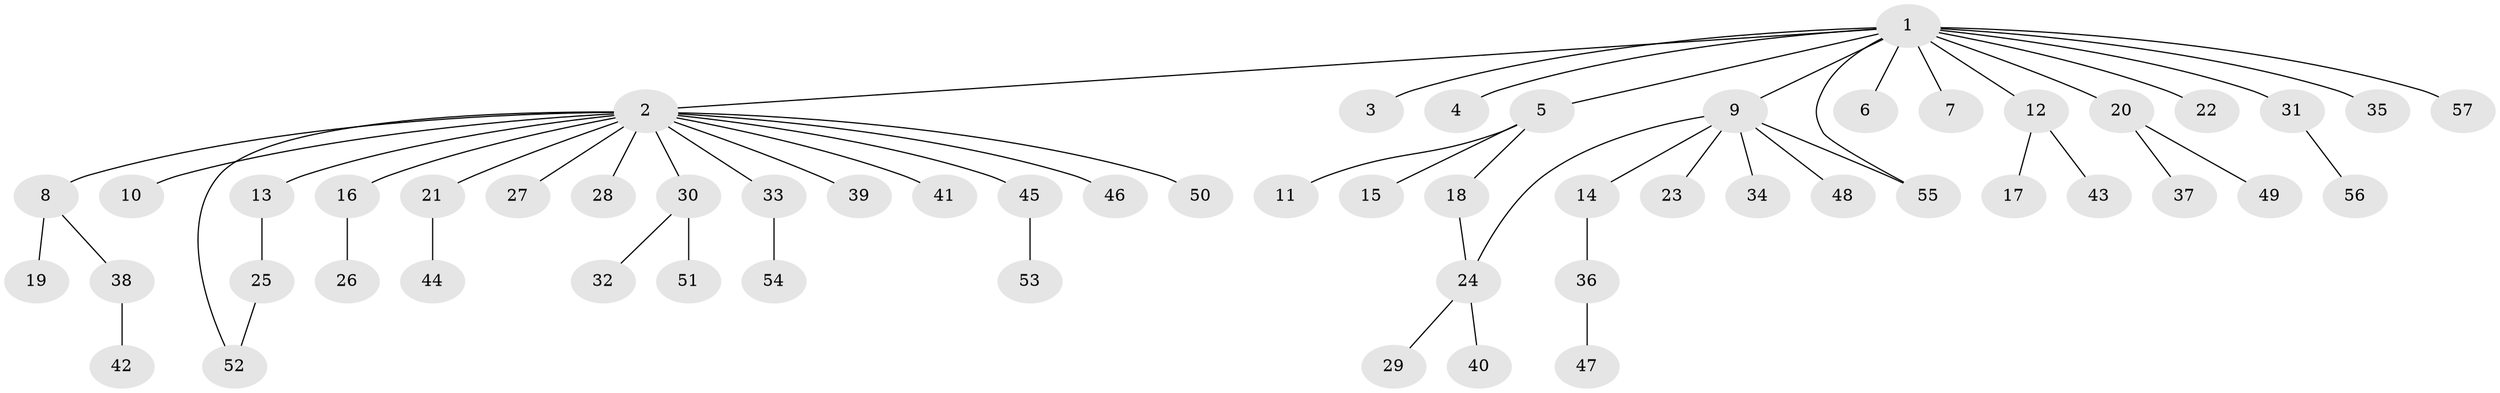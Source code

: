 // coarse degree distribution, {12: 0.024390243902439025, 16: 0.024390243902439025, 1: 0.6829268292682927, 3: 0.04878048780487805, 2: 0.1951219512195122, 6: 0.024390243902439025}
// Generated by graph-tools (version 1.1) at 2025/41/03/06/25 10:41:47]
// undirected, 57 vertices, 59 edges
graph export_dot {
graph [start="1"]
  node [color=gray90,style=filled];
  1;
  2;
  3;
  4;
  5;
  6;
  7;
  8;
  9;
  10;
  11;
  12;
  13;
  14;
  15;
  16;
  17;
  18;
  19;
  20;
  21;
  22;
  23;
  24;
  25;
  26;
  27;
  28;
  29;
  30;
  31;
  32;
  33;
  34;
  35;
  36;
  37;
  38;
  39;
  40;
  41;
  42;
  43;
  44;
  45;
  46;
  47;
  48;
  49;
  50;
  51;
  52;
  53;
  54;
  55;
  56;
  57;
  1 -- 2;
  1 -- 3;
  1 -- 4;
  1 -- 5;
  1 -- 6;
  1 -- 7;
  1 -- 9;
  1 -- 12;
  1 -- 20;
  1 -- 22;
  1 -- 31;
  1 -- 35;
  1 -- 55;
  1 -- 57;
  2 -- 8;
  2 -- 10;
  2 -- 13;
  2 -- 16;
  2 -- 21;
  2 -- 27;
  2 -- 28;
  2 -- 30;
  2 -- 33;
  2 -- 39;
  2 -- 41;
  2 -- 45;
  2 -- 46;
  2 -- 50;
  2 -- 52;
  5 -- 11;
  5 -- 15;
  5 -- 18;
  8 -- 19;
  8 -- 38;
  9 -- 14;
  9 -- 23;
  9 -- 24;
  9 -- 34;
  9 -- 48;
  9 -- 55;
  12 -- 17;
  12 -- 43;
  13 -- 25;
  14 -- 36;
  16 -- 26;
  18 -- 24;
  20 -- 37;
  20 -- 49;
  21 -- 44;
  24 -- 29;
  24 -- 40;
  25 -- 52;
  30 -- 32;
  30 -- 51;
  31 -- 56;
  33 -- 54;
  36 -- 47;
  38 -- 42;
  45 -- 53;
}
